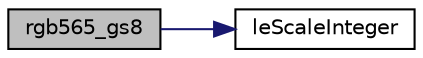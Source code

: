 digraph "rgb565_gs8"
{
 // LATEX_PDF_SIZE
  edge [fontname="Helvetica",fontsize="10",labelfontname="Helvetica",labelfontsize="10"];
  node [fontname="Helvetica",fontsize="10",shape=record];
  rankdir="LR";
  Node1 [label="rgb565_gs8",height=0.2,width=0.4,color="black", fillcolor="grey75", style="filled", fontcolor="black",tooltip=" "];
  Node1 -> Node2 [color="midnightblue",fontsize="10",style="solid",fontname="Helvetica"];
  Node2 [label="leScaleInteger",height=0.2,width=0.4,color="black", fillcolor="white", style="filled",URL="$legato__math_8c.html#acdca4b32bf211677dd6fb8adf815c1c2",tooltip=" "];
}
